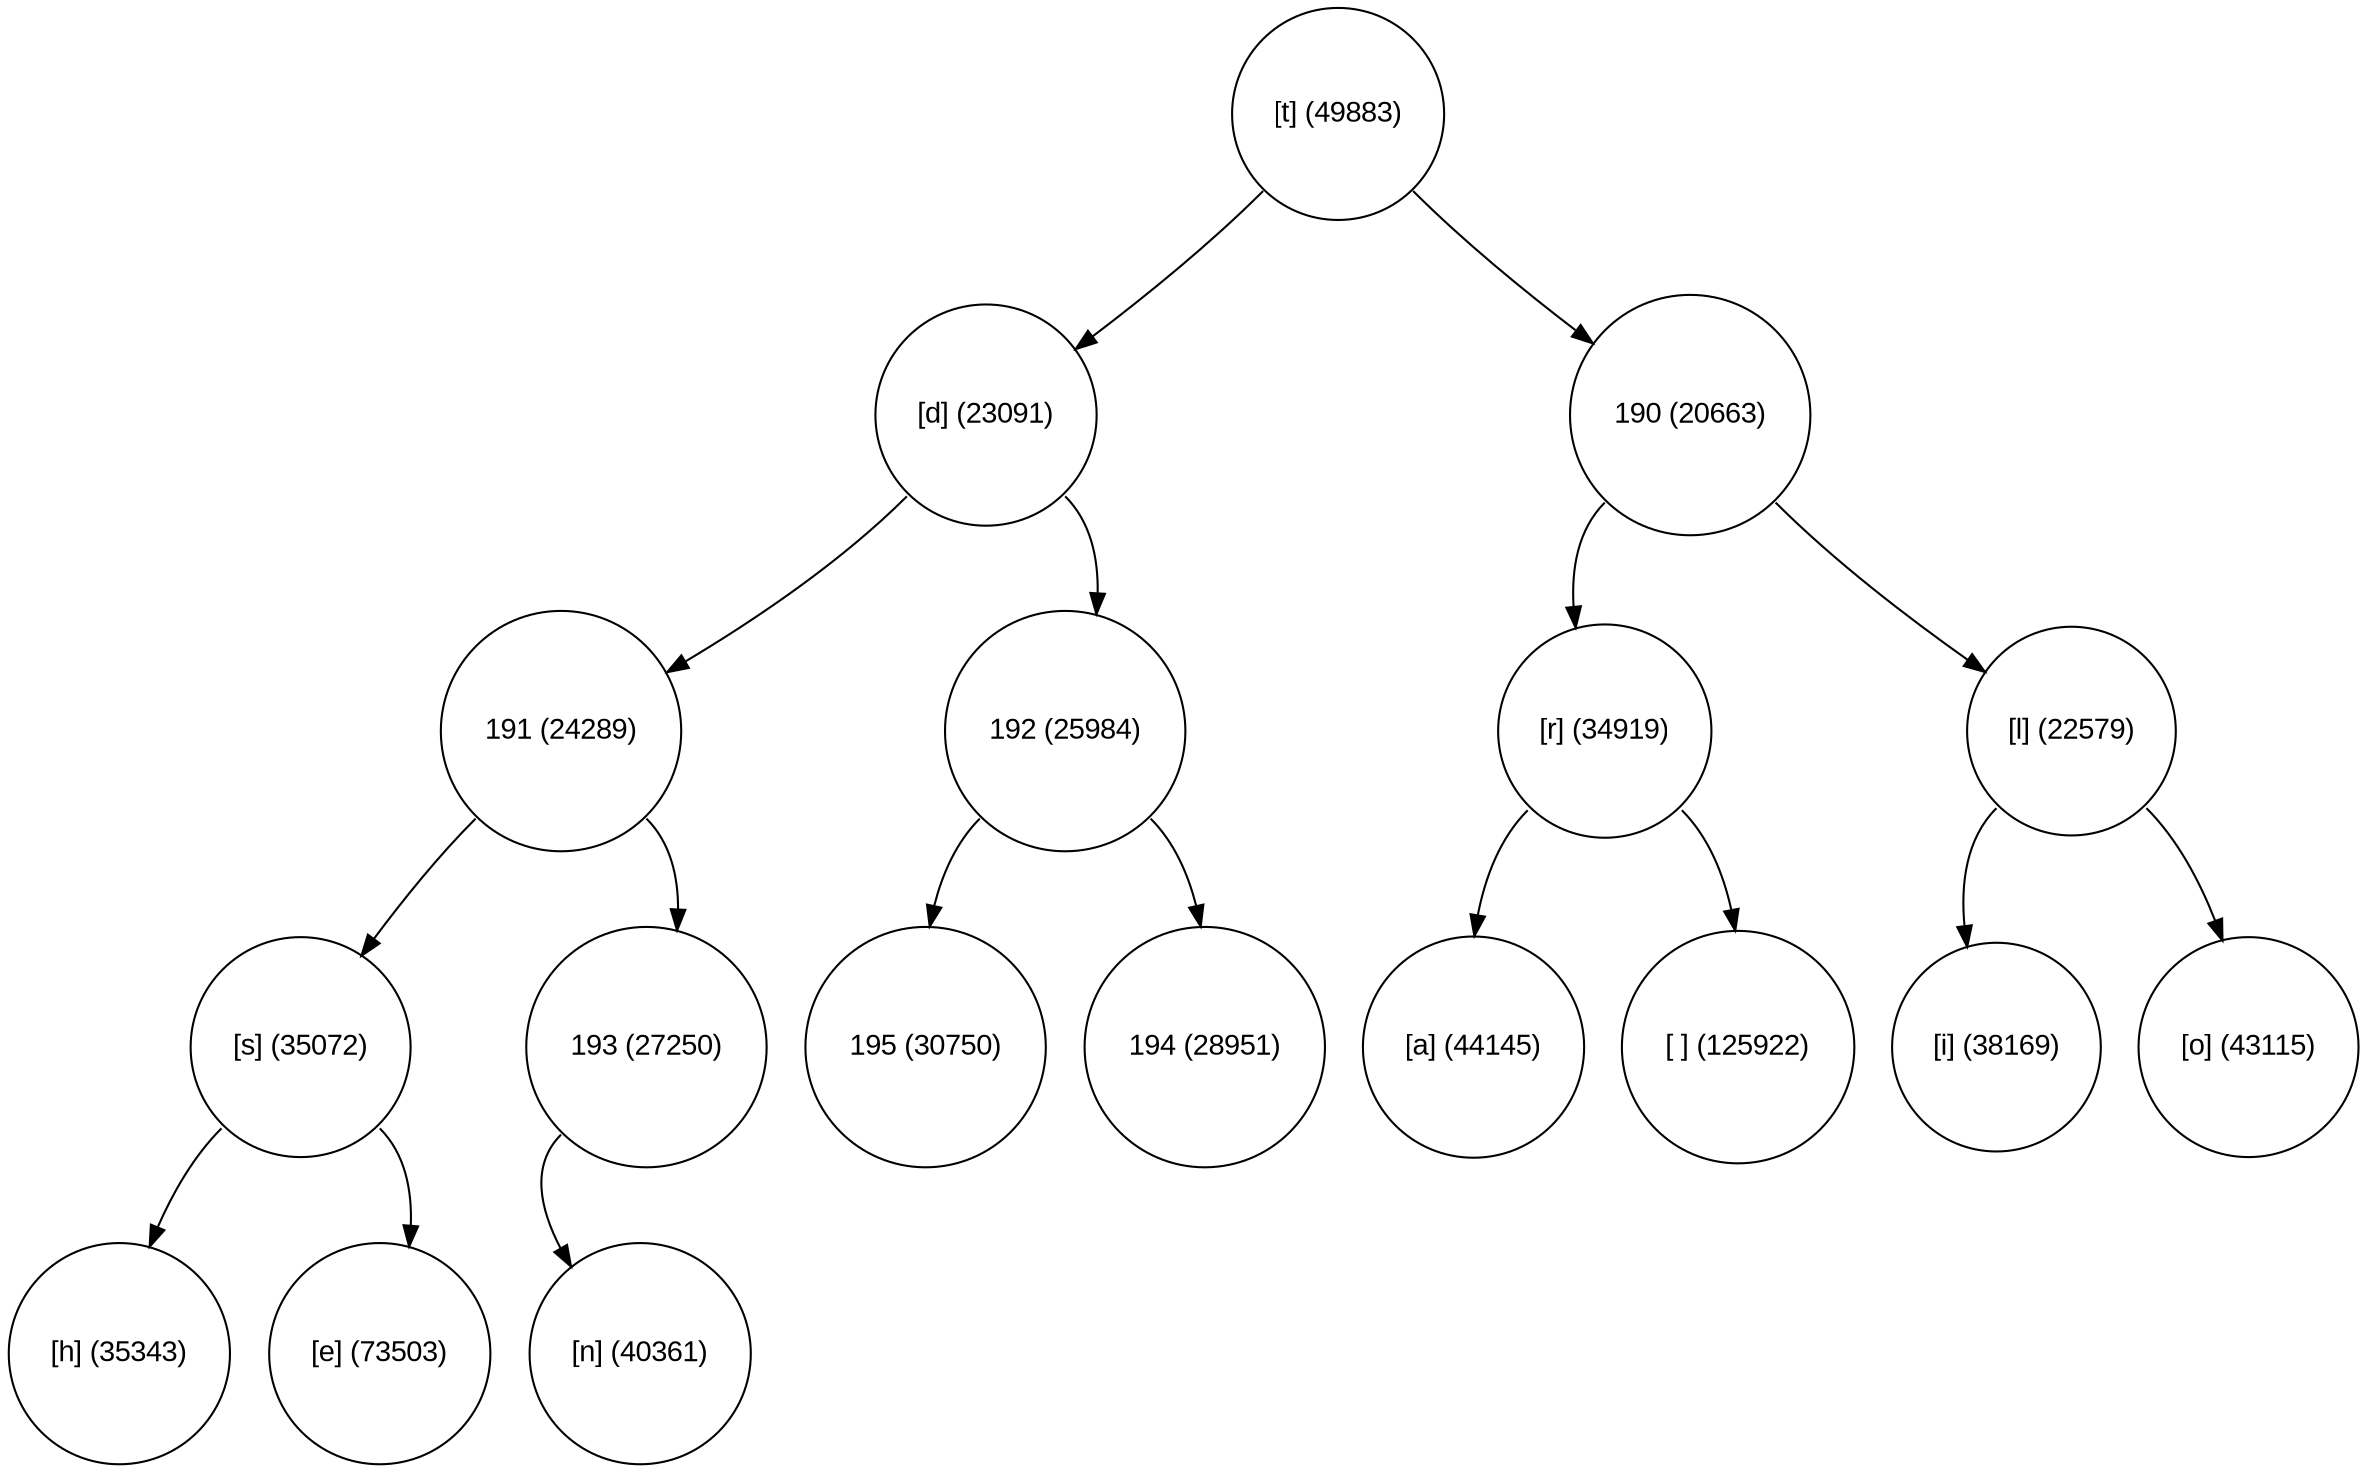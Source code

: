 digraph move_down {
	node [fontname="Arial", shape="circle", width=0.5]; 

	0 [label = "[t] (49883)"];
	0:sw -> 1;
	1 [label = "[d] (23091)"];
	1:sw -> 3;
	3 [label = "191 (24289)"];
	3:sw -> 7;
	7 [label = "[s] (35072)"];
	7:sw -> 15;
	15 [label = "[h] (35343)"];
	7:se -> 16;
	16 [label = "[e] (73503)"];
	3:se -> 8;
	8 [label = "193 (27250)"];
	8:sw -> 17;
	17 [label = "[n] (40361)"];
	1:se -> 4;
	4 [label = "192 (25984)"];
	4:sw -> 9;
	9 [label = "195 (30750)"];
	4:se -> 10;
	10 [label = "194 (28951)"];
	0:se -> 2;
	2 [label = "190 (20663)"];
	2:sw -> 5;
	5 [label = "[r] (34919)"];
	5:sw -> 11;
	11 [label = "[a] (44145)"];
	5:se -> 12;
	12 [label = "[ ] (125922)"];
	2:se -> 6;
	6 [label = "[l] (22579)"];
	6:sw -> 13;
	13 [label = "[i] (38169)"];
	6:se -> 14;
	14 [label = "[o] (43115)"];
}

